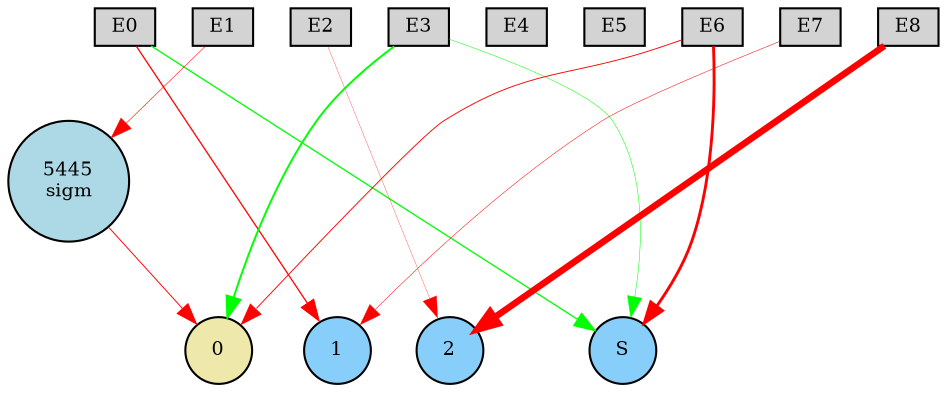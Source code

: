 digraph {
	node [fontsize=9 height=0.2 shape=circle width=0.2]
	subgraph inputs {
		node [shape=box style=filled]
		rank=source
		E0 [fillcolor=lightgray]
		E1 [fillcolor=lightgray]
		E0 -> E1 [style=invis]
		E2 [fillcolor=lightgray]
		E1 -> E2 [style=invis]
		E3 [fillcolor=lightgray]
		E2 -> E3 [style=invis]
		E4 [fillcolor=lightgray]
		E3 -> E4 [style=invis]
		E5 [fillcolor=lightgray]
		E4 -> E5 [style=invis]
		E6 [fillcolor=lightgray]
		E5 -> E6 [style=invis]
		E7 [fillcolor=lightgray]
		E6 -> E7 [style=invis]
		E8 [fillcolor=lightgray]
		E7 -> E8 [style=invis]
	}
	subgraph outputs {
		node [style=filled]
		rank=sink
		0 [fillcolor=palegoldenrod fontsize=9 height=0.2 shape=circle width=0.2]
		1 [fillcolor=lightskyblue fontsize=9 height=0.2 shape=circle width=0.2]
		0 -> 1 [style=invis]
		2 [fillcolor=lightskyblue fontsize=9 height=0.2 shape=circle width=0.2]
		1 -> 2 [style=invis]
		S [fillcolor=lightskyblue fontsize=9 height=0.2 shape=circle width=0.2]
		2 -> S [style=invis]
	}
	5445 [label="5445
sigm" fillcolor=lightblue style=filled]
	E8 -> 2 [color=red penwidth=3.1516081808693026 style=solid]
	E0 -> 1 [color=red penwidth=0.6152611087064086 style=solid]
	E3 -> 0 [color=green penwidth=0.9294404283834931 style=solid]
	E6 -> S [color=red penwidth=1.3848156085842682 style=solid]
	E6 -> 0 [color=red penwidth=0.4407845469467033 style=solid]
	E0 -> S [color=green penwidth=0.6222049708739413 style=solid]
	E2 -> 2 [color=red penwidth=0.14354310820165017 style=solid]
	E3 -> S [color=green penwidth=0.24099670259791853 style=solid]
	5445 -> 0 [color=red penwidth=0.4562103505795967 style=solid]
	E1 -> 5445 [color=red penwidth=0.26628953697212965 style=solid]
	E7 -> 1 [color=red penwidth=0.24148242635098133 style=solid]
}
